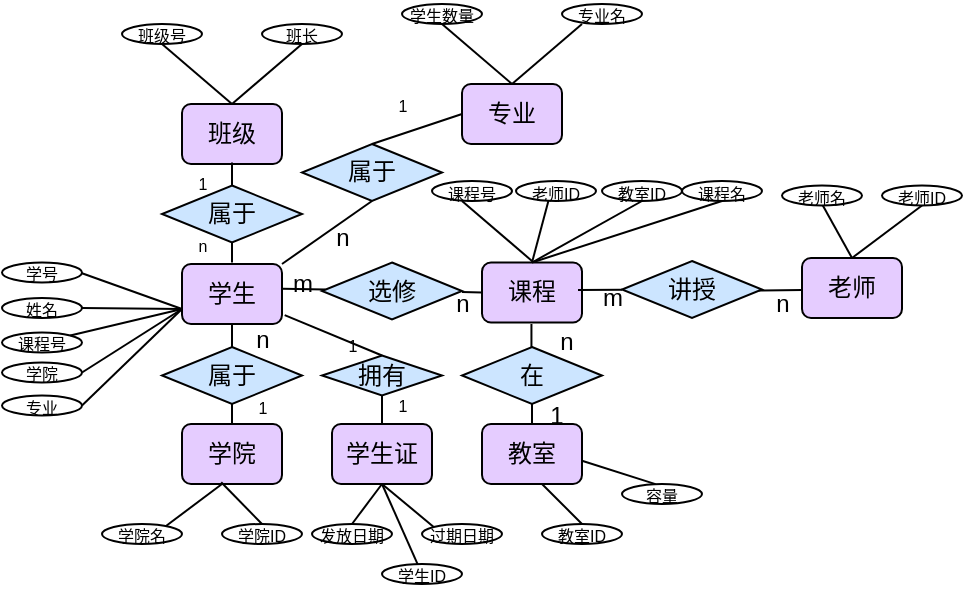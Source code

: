 <mxfile version="15.4.0" type="device"><diagram id="6AeZGRn_di1lDwOeL66q" name="第 1 页"><mxGraphModel dx="722" dy="338" grid="1" gridSize="10" guides="1" tooltips="1" connect="1" arrows="1" fold="1" page="1" pageScale="1" pageWidth="583" pageHeight="413" math="0" shadow="0"><root><mxCell id="0"/><mxCell id="1" parent="0"/><mxCell id="f0kRSntg4yPrSDEii_At-37" value="学生" style="rounded=1;whiteSpace=wrap;html=1;fillColor=#E5CCFF;" parent="1" vertex="1"><mxGeometry x="100" y="150" width="50" height="30" as="geometry"/></mxCell><mxCell id="f0kRSntg4yPrSDEii_At-39" value="&lt;font style=&quot;font-size: 8px&quot;&gt;姓名&lt;/font&gt;" style="ellipse;whiteSpace=wrap;html=1;" parent="1" vertex="1"><mxGeometry x="10" y="167" width="40" height="10" as="geometry"/></mxCell><mxCell id="f0kRSntg4yPrSDEii_At-44" value="" style="endArrow=none;html=1;rounded=0;elbow=vertical;entryX=0;entryY=0.75;entryDx=0;entryDy=0;exitX=1;exitY=0.5;exitDx=0;exitDy=0;" parent="1" target="f0kRSntg4yPrSDEii_At-37" edge="1"><mxGeometry width="50" height="50" relative="1" as="geometry"><mxPoint x="50" y="154.625" as="sourcePoint"/><mxPoint x="120" y="110" as="targetPoint"/></mxGeometry></mxCell><mxCell id="f0kRSntg4yPrSDEii_At-45" value="" style="endArrow=none;html=1;rounded=0;elbow=vertical;entryX=0;entryY=0.75;entryDx=0;entryDy=0;exitX=1;exitY=0.5;exitDx=0;exitDy=0;" parent="1" source="f0kRSntg4yPrSDEii_At-39" target="f0kRSntg4yPrSDEii_At-37" edge="1"><mxGeometry width="50" height="50" relative="1" as="geometry"><mxPoint x="90" y="135" as="sourcePoint"/><mxPoint x="120" y="149.56" as="targetPoint"/></mxGeometry></mxCell><mxCell id="f0kRSntg4yPrSDEii_At-46" value="" style="endArrow=none;html=1;rounded=0;elbow=vertical;exitX=1.003;exitY=0.411;exitDx=0;exitDy=0;exitPerimeter=0;" parent="1" source="f0kRSntg4yPrSDEii_At-37" target="f0kRSntg4yPrSDEii_At-47" edge="1"><mxGeometry width="50" height="50" relative="1" as="geometry"><mxPoint x="200" y="140" as="sourcePoint"/><mxPoint x="210" y="162" as="targetPoint"/></mxGeometry></mxCell><mxCell id="f0kRSntg4yPrSDEii_At-47" value="选修" style="rhombus;whiteSpace=wrap;html=1;fillColor=#CCE5FF;" parent="1" vertex="1"><mxGeometry x="170" y="149.25" width="70" height="28.5" as="geometry"/></mxCell><mxCell id="f0kRSntg4yPrSDEii_At-48" value="" style="endArrow=none;html=1;rounded=0;elbow=vertical;exitX=1.003;exitY=0.411;exitDx=0;exitDy=0;exitPerimeter=0;entryX=0;entryY=0.5;entryDx=0;entryDy=0;" parent="1" target="f0kRSntg4yPrSDEii_At-50" edge="1"><mxGeometry width="50" height="50" relative="1" as="geometry"><mxPoint x="240.0" y="164.04" as="sourcePoint"/><mxPoint x="270" y="166" as="targetPoint"/></mxGeometry></mxCell><mxCell id="f0kRSntg4yPrSDEii_At-50" value="课程" style="rounded=1;whiteSpace=wrap;html=1;fillColor=#E5CCFF;" parent="1" vertex="1"><mxGeometry x="250" y="149.25" width="50" height="30" as="geometry"/></mxCell><mxCell id="f0kRSntg4yPrSDEii_At-53" value="老师" style="rounded=1;whiteSpace=wrap;html=1;fillColor=#E5CCFF;" parent="1" vertex="1"><mxGeometry x="410" y="147" width="50" height="30" as="geometry"/></mxCell><mxCell id="f0kRSntg4yPrSDEii_At-54" value="班级" style="rounded=1;whiteSpace=wrap;html=1;fillColor=#E5CCFF;" parent="1" vertex="1"><mxGeometry x="100" y="70" width="50" height="30" as="geometry"/></mxCell><mxCell id="f0kRSntg4yPrSDEii_At-55" value="专业" style="rounded=1;whiteSpace=wrap;html=1;fillColor=#E5CCFF;" parent="1" vertex="1"><mxGeometry x="240" y="60" width="50" height="30" as="geometry"/></mxCell><mxCell id="f0kRSntg4yPrSDEii_At-57" value="教室" style="rounded=1;whiteSpace=wrap;html=1;fillColor=#E5CCFF;" parent="1" vertex="1"><mxGeometry x="250" y="230" width="50" height="30" as="geometry"/></mxCell><mxCell id="f0kRSntg4yPrSDEii_At-58" value="学院" style="rounded=1;whiteSpace=wrap;html=1;fillColor=#E5CCFF;" parent="1" vertex="1"><mxGeometry x="100" y="230" width="50" height="30" as="geometry"/></mxCell><mxCell id="f0kRSntg4yPrSDEii_At-60" value="属于" style="rhombus;whiteSpace=wrap;html=1;fillColor=#CCE5FF;" parent="1" vertex="1"><mxGeometry x="90" y="191.5" width="70" height="28.5" as="geometry"/></mxCell><mxCell id="f0kRSntg4yPrSDEii_At-62" value="" style="endArrow=none;html=1;rounded=0;elbow=vertical;exitX=0.5;exitY=1;exitDx=0;exitDy=0;entryX=0.5;entryY=0;entryDx=0;entryDy=0;" parent="1" source="f0kRSntg4yPrSDEii_At-37" target="f0kRSntg4yPrSDEii_At-60" edge="1"><mxGeometry width="50" height="50" relative="1" as="geometry"><mxPoint x="132.65" y="179.1" as="sourcePoint"/><mxPoint x="181.742" y="172.791" as="targetPoint"/></mxGeometry></mxCell><mxCell id="f0kRSntg4yPrSDEii_At-63" value="" style="endArrow=none;html=1;rounded=0;elbow=vertical;entryX=0.5;entryY=1;entryDx=0;entryDy=0;" parent="1" source="f0kRSntg4yPrSDEii_At-58" target="f0kRSntg4yPrSDEii_At-60" edge="1"><mxGeometry width="50" height="50" relative="1" as="geometry"><mxPoint x="180" y="230" as="sourcePoint"/><mxPoint x="191.742" y="182.791" as="targetPoint"/></mxGeometry></mxCell><mxCell id="f0kRSntg4yPrSDEii_At-64" value="在" style="rhombus;whiteSpace=wrap;html=1;fillColor=#CCE5FF;" parent="1" vertex="1"><mxGeometry x="240" y="191.5" width="70" height="28.5" as="geometry"/></mxCell><mxCell id="f0kRSntg4yPrSDEii_At-67" value="" style="endArrow=none;html=1;rounded=0;elbow=vertical;exitX=0.5;exitY=1;exitDx=0;exitDy=0;entryX=0.5;entryY=0;entryDx=0;entryDy=0;" parent="1" edge="1"><mxGeometry width="50" height="50" relative="1" as="geometry"><mxPoint x="274.72" y="180" as="sourcePoint"/><mxPoint x="274.72" y="191.5" as="targetPoint"/></mxGeometry></mxCell><mxCell id="f0kRSntg4yPrSDEii_At-69" value="" style="endArrow=none;html=1;rounded=0;elbow=vertical;" parent="1" edge="1"><mxGeometry width="50" height="50" relative="1" as="geometry"><mxPoint x="275" y="230" as="sourcePoint"/><mxPoint x="275" y="230" as="targetPoint"/><Array as="points"><mxPoint x="275" y="220"/></Array></mxGeometry></mxCell><mxCell id="f0kRSntg4yPrSDEii_At-70" value="讲授" style="rhombus;whiteSpace=wrap;html=1;fillColor=#CCE5FF;" parent="1" vertex="1"><mxGeometry x="320" y="148.5" width="70" height="28.5" as="geometry"/></mxCell><mxCell id="f0kRSntg4yPrSDEii_At-71" value="" style="endArrow=none;html=1;rounded=0;elbow=vertical;" parent="1" edge="1"><mxGeometry width="50" height="50" relative="1" as="geometry"><mxPoint x="298" y="163" as="sourcePoint"/><mxPoint x="320.002" y="162.931" as="targetPoint"/></mxGeometry></mxCell><mxCell id="f0kRSntg4yPrSDEii_At-72" value="" style="endArrow=none;html=1;rounded=0;elbow=vertical;exitX=1.003;exitY=0.411;exitDx=0;exitDy=0;exitPerimeter=0;" parent="1" edge="1"><mxGeometry width="50" height="50" relative="1" as="geometry"><mxPoint x="388.41" y="163.22" as="sourcePoint"/><mxPoint x="410" y="163" as="targetPoint"/></mxGeometry></mxCell><mxCell id="f0kRSntg4yPrSDEii_At-74" value="属于" style="rhombus;whiteSpace=wrap;html=1;fillColor=#CCE5FF;" parent="1" vertex="1"><mxGeometry x="90" y="110.75" width="70" height="28.5" as="geometry"/></mxCell><mxCell id="f0kRSntg4yPrSDEii_At-75" value="" style="endArrow=none;html=1;rounded=0;elbow=vertical;exitX=0.5;exitY=1;exitDx=0;exitDy=0;entryX=0.5;entryY=0;entryDx=0;entryDy=0;" parent="1" target="f0kRSntg4yPrSDEii_At-74" edge="1"><mxGeometry width="50" height="50" relative="1" as="geometry"><mxPoint x="125" y="99.25" as="sourcePoint"/><mxPoint x="181.742" y="92.041" as="targetPoint"/></mxGeometry></mxCell><mxCell id="f0kRSntg4yPrSDEii_At-76" value="" style="endArrow=none;html=1;rounded=0;elbow=vertical;entryX=0.5;entryY=1;entryDx=0;entryDy=0;" parent="1" target="f0kRSntg4yPrSDEii_At-74" edge="1"><mxGeometry width="50" height="50" relative="1" as="geometry"><mxPoint x="125" y="149.25" as="sourcePoint"/><mxPoint x="191.742" y="102.041" as="targetPoint"/></mxGeometry></mxCell><mxCell id="f0kRSntg4yPrSDEii_At-80" value="属于" style="rhombus;whiteSpace=wrap;html=1;fillColor=#CCE5FF;" parent="1" vertex="1"><mxGeometry x="160" y="90" width="70" height="28.5" as="geometry"/></mxCell><mxCell id="f0kRSntg4yPrSDEii_At-83" value="" style="endArrow=none;html=1;rounded=0;elbow=vertical;exitX=0.5;exitY=0;exitDx=0;exitDy=0;entryX=0;entryY=0.5;entryDx=0;entryDy=0;" parent="1" source="f0kRSntg4yPrSDEii_At-80" target="f0kRSntg4yPrSDEii_At-55" edge="1"><mxGeometry width="50" height="50" relative="1" as="geometry"><mxPoint x="194.2" y="69.44" as="sourcePoint"/><mxPoint x="215.792" y="69.901" as="targetPoint"/></mxGeometry></mxCell><mxCell id="f0kRSntg4yPrSDEii_At-84" value="" style="endArrow=none;html=1;rounded=0;elbow=vertical;exitX=1;exitY=0;exitDx=0;exitDy=0;entryX=0;entryY=0.5;entryDx=0;entryDy=0;" parent="1" source="f0kRSntg4yPrSDEii_At-37" edge="1"><mxGeometry width="50" height="50" relative="1" as="geometry"><mxPoint x="170" y="153.5" as="sourcePoint"/><mxPoint x="195" y="118.5" as="targetPoint"/></mxGeometry></mxCell><mxCell id="f0kRSntg4yPrSDEii_At-88" value="m" style="text;html=1;align=center;verticalAlign=middle;resizable=0;points=[];autosize=1;strokeColor=none;fillColor=none;" parent="1" vertex="1"><mxGeometry x="145" y="150" width="30" height="20" as="geometry"/></mxCell><mxCell id="f0kRSntg4yPrSDEii_At-89" value="n" style="text;html=1;resizable=0;autosize=1;align=center;verticalAlign=middle;points=[];fillColor=none;strokeColor=none;rounded=0;" parent="1" vertex="1"><mxGeometry x="230" y="160" width="20" height="20" as="geometry"/></mxCell><mxCell id="f0kRSntg4yPrSDEii_At-90" value="n" style="text;html=1;resizable=0;autosize=1;align=center;verticalAlign=middle;points=[];fillColor=none;strokeColor=none;rounded=0;" parent="1" vertex="1"><mxGeometry x="390" y="160" width="20" height="20" as="geometry"/></mxCell><mxCell id="f0kRSntg4yPrSDEii_At-91" value="m" style="text;html=1;resizable=0;autosize=1;align=center;verticalAlign=middle;points=[];fillColor=none;strokeColor=none;rounded=0;" parent="1" vertex="1"><mxGeometry x="300" y="157" width="30" height="20" as="geometry"/></mxCell><mxCell id="f0kRSntg4yPrSDEii_At-92" value="&lt;font style=&quot;font-size: 8px&quot;&gt;1&lt;/font&gt;" style="text;html=1;resizable=0;autosize=1;align=center;verticalAlign=middle;points=[];fillColor=none;strokeColor=none;rounded=0;" parent="1" vertex="1"><mxGeometry x="100" y="98.5" width="20" height="20" as="geometry"/></mxCell><mxCell id="f0kRSntg4yPrSDEii_At-93" value="&lt;font style=&quot;font-size: 8px&quot;&gt;n&lt;/font&gt;" style="text;html=1;resizable=0;autosize=1;align=center;verticalAlign=middle;points=[];fillColor=none;strokeColor=none;rounded=0;" parent="1" vertex="1"><mxGeometry x="100" y="130" width="20" height="20" as="geometry"/></mxCell><mxCell id="f0kRSntg4yPrSDEii_At-94" value="&lt;font style=&quot;font-size: 8px&quot;&gt;1&lt;/font&gt;" style="text;html=1;resizable=0;autosize=1;align=center;verticalAlign=middle;points=[];fillColor=none;strokeColor=none;rounded=0;" parent="1" vertex="1"><mxGeometry x="200" y="60" width="20" height="20" as="geometry"/></mxCell><mxCell id="f0kRSntg4yPrSDEii_At-95" value="n" style="text;html=1;resizable=0;autosize=1;align=center;verticalAlign=middle;points=[];fillColor=none;strokeColor=none;rounded=0;" parent="1" vertex="1"><mxGeometry x="170" y="127" width="20" height="20" as="geometry"/></mxCell><mxCell id="f0kRSntg4yPrSDEii_At-97" value="n" style="text;html=1;resizable=0;autosize=1;align=center;verticalAlign=middle;points=[];fillColor=none;strokeColor=none;rounded=0;" parent="1" vertex="1"><mxGeometry x="130" y="177.75" width="20" height="20" as="geometry"/></mxCell><mxCell id="f0kRSntg4yPrSDEii_At-100" value="学生证" style="rounded=1;whiteSpace=wrap;html=1;fillColor=#E5CCFF;" parent="1" vertex="1"><mxGeometry x="175" y="230" width="50" height="30" as="geometry"/></mxCell><mxCell id="f0kRSntg4yPrSDEii_At-101" value="拥有" style="rhombus;whiteSpace=wrap;html=1;fillColor=#CCE5FF;" parent="1" vertex="1"><mxGeometry x="170" y="195.75" width="60" height="20" as="geometry"/></mxCell><mxCell id="f0kRSntg4yPrSDEii_At-104" value="" style="endArrow=none;html=1;rounded=0;elbow=vertical;entryX=0.5;entryY=0;entryDx=0;entryDy=0;exitX=0.5;exitY=1;exitDx=0;exitDy=0;" parent="1" source="f0kRSntg4yPrSDEii_At-101" target="f0kRSntg4yPrSDEii_At-100" edge="1"><mxGeometry width="50" height="50" relative="1" as="geometry"><mxPoint x="285" y="240" as="sourcePoint"/><mxPoint x="285" y="240" as="targetPoint"/><Array as="points"/></mxGeometry></mxCell><mxCell id="f0kRSntg4yPrSDEii_At-105" value="" style="endArrow=none;html=1;rounded=0;elbow=vertical;exitX=1.067;exitY=-0.11;exitDx=0;exitDy=0;entryX=0.5;entryY=0;entryDx=0;entryDy=0;exitPerimeter=0;" parent="1" source="f0kRSntg4yPrSDEii_At-97" target="f0kRSntg4yPrSDEii_At-101" edge="1"><mxGeometry width="50" height="50" relative="1" as="geometry"><mxPoint x="135" y="190" as="sourcePoint"/><mxPoint x="135" y="201.5" as="targetPoint"/></mxGeometry></mxCell><mxCell id="f0kRSntg4yPrSDEii_At-106" value="&lt;font style=&quot;font-size: 8px&quot;&gt;1&lt;/font&gt;" style="text;html=1;resizable=0;autosize=1;align=center;verticalAlign=middle;points=[];fillColor=none;strokeColor=none;rounded=0;" parent="1" vertex="1"><mxGeometry x="175" y="180" width="20" height="20" as="geometry"/></mxCell><mxCell id="f0kRSntg4yPrSDEii_At-108" value="&lt;font style=&quot;font-size: 8px&quot;&gt;1&lt;/font&gt;" style="text;html=1;resizable=0;autosize=1;align=center;verticalAlign=middle;points=[];fillColor=none;strokeColor=none;rounded=0;" parent="1" vertex="1"><mxGeometry x="200" y="210" width="20" height="20" as="geometry"/></mxCell><mxCell id="f0kRSntg4yPrSDEii_At-109" value="n" style="text;html=1;resizable=0;autosize=1;align=center;verticalAlign=middle;points=[];fillColor=none;strokeColor=none;rounded=0;" parent="1" vertex="1"><mxGeometry x="282" y="179.25" width="20" height="20" as="geometry"/></mxCell><mxCell id="f0kRSntg4yPrSDEii_At-110" value="1" style="text;html=1;resizable=0;autosize=1;align=center;verticalAlign=middle;points=[];fillColor=none;strokeColor=none;rounded=0;" parent="1" vertex="1"><mxGeometry x="277" y="215.75" width="20" height="20" as="geometry"/></mxCell><mxCell id="yuHPatvJBUKgz0GoX2eW-2" value="&lt;font style=&quot;font-size: 8px&quot;&gt;课程号&lt;/font&gt;" style="ellipse;whiteSpace=wrap;html=1;" vertex="1" parent="1"><mxGeometry x="10" y="184.25" width="40" height="10" as="geometry"/></mxCell><mxCell id="yuHPatvJBUKgz0GoX2eW-3" value="&lt;font style=&quot;font-size: 8px&quot;&gt;学院&lt;/font&gt;" style="ellipse;whiteSpace=wrap;html=1;" vertex="1" parent="1"><mxGeometry x="10" y="199.25" width="40" height="10" as="geometry"/></mxCell><mxCell id="yuHPatvJBUKgz0GoX2eW-4" value="&lt;font style=&quot;font-size: 8px&quot;&gt;专业&lt;/font&gt;" style="ellipse;whiteSpace=wrap;html=1;" vertex="1" parent="1"><mxGeometry x="10" y="215.75" width="40" height="10" as="geometry"/></mxCell><mxCell id="yuHPatvJBUKgz0GoX2eW-5" value="" style="endArrow=none;html=1;rounded=0;elbow=vertical;entryX=0;entryY=0.75;entryDx=0;entryDy=0;exitX=1;exitY=0;exitDx=0;exitDy=0;" edge="1" parent="1" source="yuHPatvJBUKgz0GoX2eW-2" target="f0kRSntg4yPrSDEii_At-37"><mxGeometry width="50" height="50" relative="1" as="geometry"><mxPoint x="60" y="164.625" as="sourcePoint"/><mxPoint x="110" y="167.5" as="targetPoint"/></mxGeometry></mxCell><mxCell id="yuHPatvJBUKgz0GoX2eW-6" value="" style="endArrow=none;html=1;rounded=0;elbow=vertical;entryX=0;entryY=0.75;entryDx=0;entryDy=0;exitX=1;exitY=0.5;exitDx=0;exitDy=0;" edge="1" parent="1" source="yuHPatvJBUKgz0GoX2eW-3" target="f0kRSntg4yPrSDEii_At-37"><mxGeometry width="50" height="50" relative="1" as="geometry"><mxPoint x="70" y="174.625" as="sourcePoint"/><mxPoint x="120" y="177.5" as="targetPoint"/></mxGeometry></mxCell><mxCell id="yuHPatvJBUKgz0GoX2eW-7" value="" style="endArrow=none;html=1;rounded=0;elbow=vertical;entryX=0;entryY=0.75;entryDx=0;entryDy=0;exitX=1;exitY=0.5;exitDx=0;exitDy=0;" edge="1" parent="1" source="yuHPatvJBUKgz0GoX2eW-4" target="f0kRSntg4yPrSDEii_At-37"><mxGeometry width="50" height="50" relative="1" as="geometry"><mxPoint x="60" y="214.25" as="sourcePoint"/><mxPoint x="110" y="182.5" as="targetPoint"/></mxGeometry></mxCell><mxCell id="yuHPatvJBUKgz0GoX2eW-8" value="" style="endArrow=none;html=1;rounded=0;elbow=vertical;entryX=0.5;entryY=0;entryDx=0;entryDy=0;" edge="1" parent="1" target="f0kRSntg4yPrSDEii_At-54"><mxGeometry width="50" height="50" relative="1" as="geometry"><mxPoint x="90" y="40" as="sourcePoint"/><mxPoint x="120" y="70" as="targetPoint"/></mxGeometry></mxCell><mxCell id="yuHPatvJBUKgz0GoX2eW-9" value="" style="endArrow=none;html=1;rounded=0;elbow=vertical;entryX=0.5;entryY=0;entryDx=0;entryDy=0;" edge="1" parent="1" target="f0kRSntg4yPrSDEii_At-54"><mxGeometry width="50" height="50" relative="1" as="geometry"><mxPoint x="160" y="40" as="sourcePoint"/><mxPoint x="130" y="80" as="targetPoint"/></mxGeometry></mxCell><mxCell id="yuHPatvJBUKgz0GoX2eW-11" value="&lt;font style=&quot;font-size: 8px&quot;&gt;班级号&lt;/font&gt;" style="ellipse;whiteSpace=wrap;html=1;" vertex="1" parent="1"><mxGeometry x="70" y="30" width="40" height="10" as="geometry"/></mxCell><mxCell id="yuHPatvJBUKgz0GoX2eW-12" value="&lt;font style=&quot;font-size: 8px&quot;&gt;学号&lt;/font&gt;" style="ellipse;whiteSpace=wrap;html=1;" vertex="1" parent="1"><mxGeometry x="10" y="149.25" width="40" height="10" as="geometry"/></mxCell><mxCell id="yuHPatvJBUKgz0GoX2eW-13" value="&lt;font style=&quot;font-size: 8px&quot;&gt;班长&lt;/font&gt;" style="ellipse;whiteSpace=wrap;html=1;" vertex="1" parent="1"><mxGeometry x="140" y="30" width="40" height="10" as="geometry"/></mxCell><mxCell id="yuHPatvJBUKgz0GoX2eW-14" value="" style="endArrow=none;html=1;rounded=0;elbow=vertical;entryX=0.5;entryY=0;entryDx=0;entryDy=0;" edge="1" parent="1"><mxGeometry width="50" height="50" relative="1" as="geometry"><mxPoint x="230" y="30" as="sourcePoint"/><mxPoint x="265" y="60" as="targetPoint"/></mxGeometry></mxCell><mxCell id="yuHPatvJBUKgz0GoX2eW-15" value="" style="endArrow=none;html=1;rounded=0;elbow=vertical;entryX=0.5;entryY=0;entryDx=0;entryDy=0;" edge="1" parent="1" target="f0kRSntg4yPrSDEii_At-55"><mxGeometry width="50" height="50" relative="1" as="geometry"><mxPoint x="300" y="30" as="sourcePoint"/><mxPoint x="300" y="50" as="targetPoint"/></mxGeometry></mxCell><mxCell id="yuHPatvJBUKgz0GoX2eW-16" value="&lt;font style=&quot;font-size: 8px&quot;&gt;学生数量&lt;/font&gt;" style="ellipse;whiteSpace=wrap;html=1;" vertex="1" parent="1"><mxGeometry x="210" y="20" width="40" height="10" as="geometry"/></mxCell><mxCell id="yuHPatvJBUKgz0GoX2eW-17" value="&lt;font style=&quot;font-size: 8px&quot;&gt;专业名&lt;/font&gt;" style="ellipse;whiteSpace=wrap;html=1;" vertex="1" parent="1"><mxGeometry x="290" y="20" width="40" height="10" as="geometry"/></mxCell><mxCell id="yuHPatvJBUKgz0GoX2eW-18" value="" style="endArrow=none;html=1;rounded=0;elbow=vertical;entryX=0.5;entryY=0;entryDx=0;entryDy=0;" edge="1" parent="1"><mxGeometry width="50" height="50" relative="1" as="geometry"><mxPoint x="240" y="118.5" as="sourcePoint"/><mxPoint x="275" y="148.5" as="targetPoint"/></mxGeometry></mxCell><mxCell id="yuHPatvJBUKgz0GoX2eW-19" value="" style="endArrow=none;html=1;rounded=0;elbow=vertical;entryX=0.5;entryY=0;entryDx=0;entryDy=0;exitX=0.409;exitY=0.939;exitDx=0;exitDy=0;exitPerimeter=0;" edge="1" parent="1" source="yuHPatvJBUKgz0GoX2eW-21" target="f0kRSntg4yPrSDEii_At-50"><mxGeometry width="50" height="50" relative="1" as="geometry"><mxPoint x="310" y="117" as="sourcePoint"/><mxPoint x="317" y="147" as="targetPoint"/></mxGeometry></mxCell><mxCell id="yuHPatvJBUKgz0GoX2eW-20" value="&lt;font style=&quot;font-size: 8px&quot;&gt;课程号&lt;/font&gt;" style="ellipse;whiteSpace=wrap;html=1;" vertex="1" parent="1"><mxGeometry x="225" y="108.5" width="40" height="10" as="geometry"/></mxCell><mxCell id="yuHPatvJBUKgz0GoX2eW-21" value="&lt;font style=&quot;font-size: 8px&quot;&gt;老师ID&lt;/font&gt;" style="ellipse;whiteSpace=wrap;html=1;" vertex="1" parent="1"><mxGeometry x="267" y="108.5" width="40" height="10" as="geometry"/></mxCell><mxCell id="yuHPatvJBUKgz0GoX2eW-22" value="&lt;font style=&quot;font-size: 8px&quot;&gt;教室ID&lt;/font&gt;" style="ellipse;whiteSpace=wrap;html=1;" vertex="1" parent="1"><mxGeometry x="310" y="108.5" width="40" height="10" as="geometry"/></mxCell><mxCell id="yuHPatvJBUKgz0GoX2eW-23" value="&lt;span style=&quot;font-size: 8px&quot;&gt;课程名&lt;/span&gt;" style="ellipse;whiteSpace=wrap;html=1;" vertex="1" parent="1"><mxGeometry x="350" y="108.5" width="40" height="10" as="geometry"/></mxCell><mxCell id="yuHPatvJBUKgz0GoX2eW-26" value="" style="endArrow=none;html=1;rounded=0;elbow=vertical;entryX=0.5;entryY=0;entryDx=0;entryDy=0;exitX=0.5;exitY=1;exitDx=0;exitDy=0;" edge="1" parent="1" source="yuHPatvJBUKgz0GoX2eW-22" target="f0kRSntg4yPrSDEii_At-50"><mxGeometry width="50" height="50" relative="1" as="geometry"><mxPoint x="293.36" y="127.89" as="sourcePoint"/><mxPoint x="285" y="159.25" as="targetPoint"/></mxGeometry></mxCell><mxCell id="yuHPatvJBUKgz0GoX2eW-27" value="" style="endArrow=none;html=1;rounded=0;elbow=vertical;entryX=0.5;entryY=0;entryDx=0;entryDy=0;exitX=0.5;exitY=1;exitDx=0;exitDy=0;" edge="1" parent="1" source="yuHPatvJBUKgz0GoX2eW-23" target="f0kRSntg4yPrSDEii_At-50"><mxGeometry width="50" height="50" relative="1" as="geometry"><mxPoint x="340" y="128.5" as="sourcePoint"/><mxPoint x="285" y="159.25" as="targetPoint"/></mxGeometry></mxCell><mxCell id="yuHPatvJBUKgz0GoX2eW-29" value="" style="endArrow=none;html=1;rounded=0;elbow=vertical;entryX=0.5;entryY=0;entryDx=0;entryDy=0;" edge="1" parent="1" target="f0kRSntg4yPrSDEii_At-53"><mxGeometry width="50" height="50" relative="1" as="geometry"><mxPoint x="420" y="120" as="sourcePoint"/><mxPoint x="435" y="140.75" as="targetPoint"/></mxGeometry></mxCell><mxCell id="yuHPatvJBUKgz0GoX2eW-30" value="&lt;span style=&quot;font-size: 8px&quot;&gt;老师名&lt;/span&gt;" style="ellipse;whiteSpace=wrap;html=1;" vertex="1" parent="1"><mxGeometry x="400" y="110.75" width="40" height="10" as="geometry"/></mxCell><mxCell id="yuHPatvJBUKgz0GoX2eW-31" value="&lt;span style=&quot;font-size: 8px&quot;&gt;老师ID&lt;/span&gt;" style="ellipse;whiteSpace=wrap;html=1;" vertex="1" parent="1"><mxGeometry x="450" y="110.75" width="40" height="10" as="geometry"/></mxCell><mxCell id="yuHPatvJBUKgz0GoX2eW-32" value="" style="endArrow=none;html=1;rounded=0;elbow=vertical;entryX=0.5;entryY=0;entryDx=0;entryDy=0;exitX=0.5;exitY=1;exitDx=0;exitDy=0;" edge="1" parent="1" source="yuHPatvJBUKgz0GoX2eW-31" target="f0kRSntg4yPrSDEii_At-53"><mxGeometry width="50" height="50" relative="1" as="geometry"><mxPoint x="430" y="130" as="sourcePoint"/><mxPoint x="445" y="157" as="targetPoint"/></mxGeometry></mxCell><mxCell id="yuHPatvJBUKgz0GoX2eW-33" value="" style="endArrow=none;html=1;rounded=0;elbow=vertical;entryX=0.5;entryY=0;entryDx=0;entryDy=0;exitX=0.5;exitY=1;exitDx=0;exitDy=0;" edge="1" parent="1"><mxGeometry width="50" height="50" relative="1" as="geometry"><mxPoint x="120" y="260" as="sourcePoint"/><mxPoint x="85" y="286.25" as="targetPoint"/></mxGeometry></mxCell><mxCell id="yuHPatvJBUKgz0GoX2eW-34" value="&lt;span style=&quot;font-size: 8px&quot;&gt;学院名&lt;/span&gt;" style="ellipse;whiteSpace=wrap;html=1;" vertex="1" parent="1"><mxGeometry x="60" y="280" width="40" height="10" as="geometry"/></mxCell><mxCell id="yuHPatvJBUKgz0GoX2eW-35" value="&lt;span style=&quot;font-size: 8px&quot;&gt;学院ID&lt;/span&gt;" style="ellipse;whiteSpace=wrap;html=1;" vertex="1" parent="1"><mxGeometry x="120" y="280" width="40" height="10" as="geometry"/></mxCell><mxCell id="yuHPatvJBUKgz0GoX2eW-36" value="" style="endArrow=none;html=1;rounded=0;elbow=vertical;entryX=0.5;entryY=0;entryDx=0;entryDy=0;exitX=0.392;exitY=0.971;exitDx=0;exitDy=0;exitPerimeter=0;" edge="1" parent="1" source="f0kRSntg4yPrSDEii_At-58" target="yuHPatvJBUKgz0GoX2eW-35"><mxGeometry width="50" height="50" relative="1" as="geometry"><mxPoint x="130" y="270" as="sourcePoint"/><mxPoint x="95" y="296.25" as="targetPoint"/></mxGeometry></mxCell><mxCell id="yuHPatvJBUKgz0GoX2eW-37" value="&lt;span style=&quot;font-size: 8px&quot;&gt;发放日期&lt;/span&gt;" style="ellipse;whiteSpace=wrap;html=1;" vertex="1" parent="1"><mxGeometry x="165" y="280" width="40" height="10" as="geometry"/></mxCell><mxCell id="yuHPatvJBUKgz0GoX2eW-38" value="&lt;span style=&quot;font-size: 8px&quot;&gt;过期日期&lt;/span&gt;" style="ellipse;whiteSpace=wrap;html=1;" vertex="1" parent="1"><mxGeometry x="220" y="280" width="40" height="10" as="geometry"/></mxCell><mxCell id="yuHPatvJBUKgz0GoX2eW-39" value="&lt;span style=&quot;font-size: 8px&quot;&gt;学生ID&lt;/span&gt;" style="ellipse;whiteSpace=wrap;html=1;" vertex="1" parent="1"><mxGeometry x="200" y="300" width="40" height="10" as="geometry"/></mxCell><mxCell id="yuHPatvJBUKgz0GoX2eW-41" value="" style="endArrow=none;html=1;rounded=0;elbow=vertical;entryX=0.5;entryY=0;entryDx=0;entryDy=0;exitX=0.5;exitY=1;exitDx=0;exitDy=0;" edge="1" parent="1" target="yuHPatvJBUKgz0GoX2eW-37"><mxGeometry width="50" height="50" relative="1" as="geometry"><mxPoint x="200" y="260" as="sourcePoint"/><mxPoint x="165" y="286.25" as="targetPoint"/></mxGeometry></mxCell><mxCell id="yuHPatvJBUKgz0GoX2eW-42" value="" style="endArrow=none;html=1;rounded=0;elbow=vertical;entryX=0;entryY=0;entryDx=0;entryDy=0;exitX=0.5;exitY=1;exitDx=0;exitDy=0;" edge="1" parent="1" source="f0kRSntg4yPrSDEii_At-100" target="yuHPatvJBUKgz0GoX2eW-38"><mxGeometry width="50" height="50" relative="1" as="geometry"><mxPoint x="210" y="270" as="sourcePoint"/><mxPoint x="195" y="290" as="targetPoint"/></mxGeometry></mxCell><mxCell id="yuHPatvJBUKgz0GoX2eW-43" value="" style="endArrow=none;html=1;rounded=0;elbow=vertical;" edge="1" parent="1" target="yuHPatvJBUKgz0GoX2eW-39"><mxGeometry width="50" height="50" relative="1" as="geometry"><mxPoint x="200" y="260" as="sourcePoint"/><mxPoint x="224.999" y="289.996" as="targetPoint"/></mxGeometry></mxCell><mxCell id="yuHPatvJBUKgz0GoX2eW-44" value="&lt;span style=&quot;font-size: 8px&quot;&gt;教室ID&lt;/span&gt;" style="ellipse;whiteSpace=wrap;html=1;" vertex="1" parent="1"><mxGeometry x="280" y="280" width="40" height="10" as="geometry"/></mxCell><mxCell id="yuHPatvJBUKgz0GoX2eW-45" value="&lt;span style=&quot;font-size: 8px&quot;&gt;容量&lt;/span&gt;" style="ellipse;whiteSpace=wrap;html=1;" vertex="1" parent="1"><mxGeometry x="320" y="260" width="40" height="10" as="geometry"/></mxCell><mxCell id="yuHPatvJBUKgz0GoX2eW-46" value="" style="endArrow=none;html=1;rounded=0;elbow=vertical;entryX=0.5;entryY=0;entryDx=0;entryDy=0;" edge="1" parent="1" target="yuHPatvJBUKgz0GoX2eW-44"><mxGeometry width="50" height="50" relative="1" as="geometry"><mxPoint x="280" y="259.97" as="sourcePoint"/><mxPoint x="297.77" y="300.001" as="targetPoint"/></mxGeometry></mxCell><mxCell id="yuHPatvJBUKgz0GoX2eW-48" value="" style="endArrow=none;html=1;rounded=0;elbow=vertical;entryX=0.419;entryY=0.006;entryDx=0;entryDy=0;exitX=0.5;exitY=1;exitDx=0;exitDy=0;entryPerimeter=0;" edge="1" parent="1" target="yuHPatvJBUKgz0GoX2eW-45"><mxGeometry width="50" height="50" relative="1" as="geometry"><mxPoint x="300" y="248.37" as="sourcePoint"/><mxPoint x="325.239" y="269.996" as="targetPoint"/></mxGeometry></mxCell><mxCell id="yuHPatvJBUKgz0GoX2eW-49" value="&lt;font style=&quot;font-size: 8px&quot;&gt;1&lt;/font&gt;" style="text;html=1;resizable=0;autosize=1;align=center;verticalAlign=middle;points=[];fillColor=none;strokeColor=none;rounded=0;" vertex="1" parent="1"><mxGeometry x="130" y="210.75" width="20" height="20" as="geometry"/></mxCell></root></mxGraphModel></diagram></mxfile>